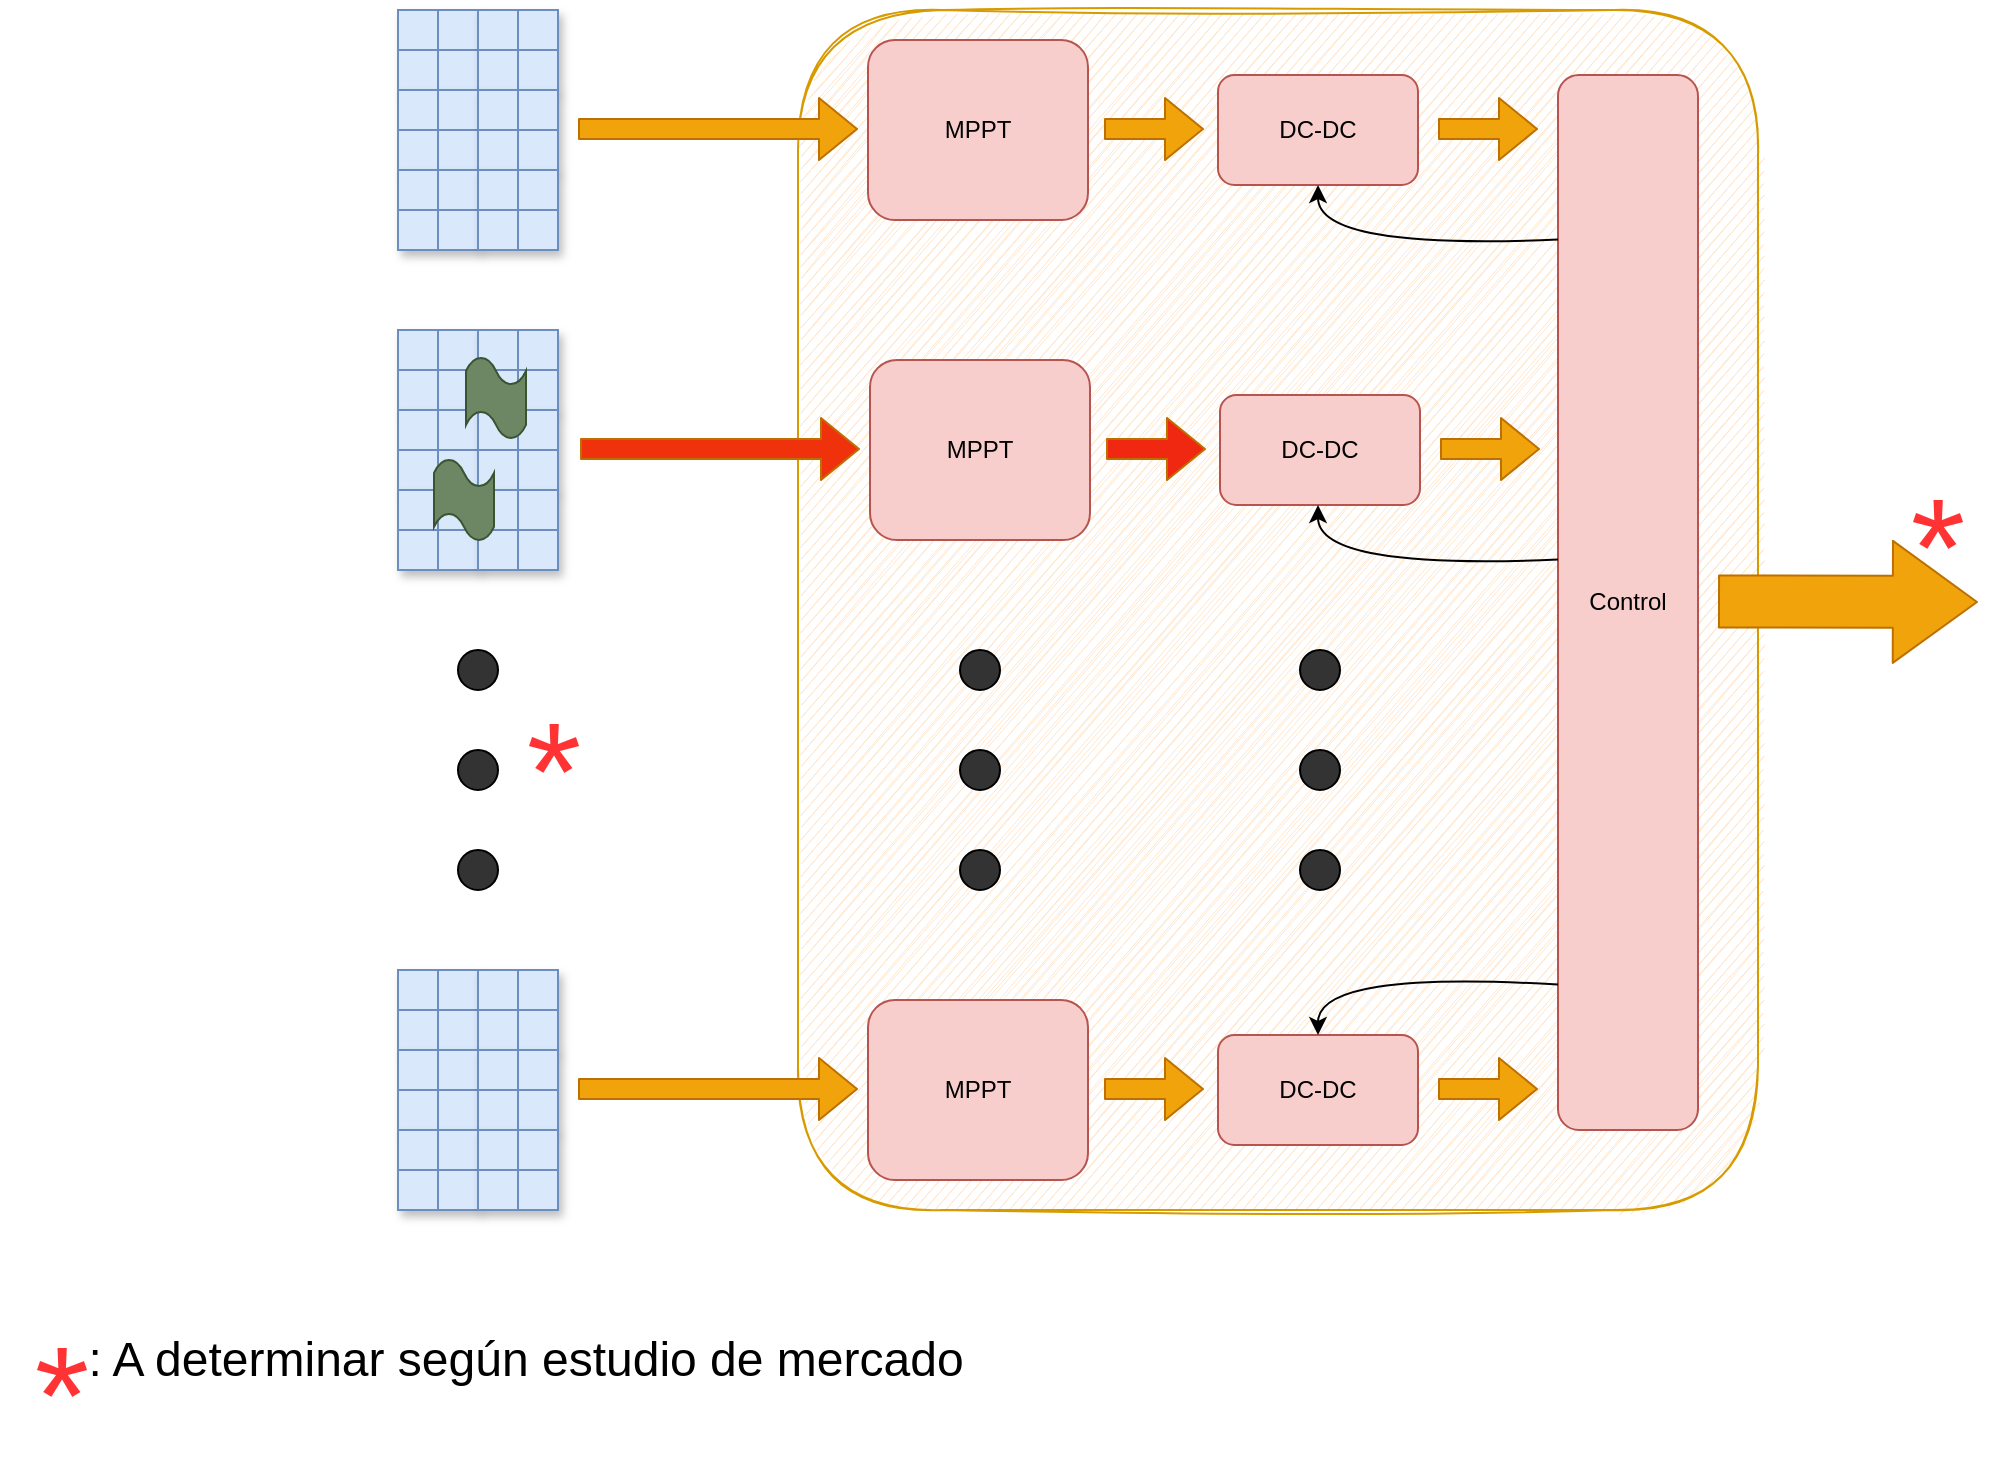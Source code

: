 <mxfile version="14.5.1" type="device"><diagram id="CAsB0v-gQAjQjI87RFYR" name="Page-1"><mxGraphModel dx="1936" dy="806" grid="1" gridSize="10" guides="1" tooltips="1" connect="1" arrows="1" fold="1" page="1" pageScale="1" pageWidth="850" pageHeight="1100" math="0" shadow="0"><root><mxCell id="0"/><mxCell id="1" parent="0"/><mxCell id="29HCzOR_-SaevYRpTcch-1" value="" style="shape=internalStorage;whiteSpace=wrap;html=1;backgroundOutline=1;fillColor=#dae8fc;strokeColor=#6c8ebf;shadow=1;" parent="1" vertex="1"><mxGeometry x="80" y="160" width="40" height="40" as="geometry"/></mxCell><mxCell id="29HCzOR_-SaevYRpTcch-2" value="" style="shape=internalStorage;whiteSpace=wrap;html=1;backgroundOutline=1;fillColor=#dae8fc;strokeColor=#6c8ebf;shadow=1;" parent="1" vertex="1"><mxGeometry x="120" y="160" width="40" height="40" as="geometry"/></mxCell><mxCell id="29HCzOR_-SaevYRpTcch-4" value="" style="shape=internalStorage;whiteSpace=wrap;html=1;backgroundOutline=1;fillColor=#dae8fc;strokeColor=#6c8ebf;shadow=1;" parent="1" vertex="1"><mxGeometry x="80" y="200" width="40" height="40" as="geometry"/></mxCell><mxCell id="29HCzOR_-SaevYRpTcch-5" value="" style="shape=internalStorage;whiteSpace=wrap;html=1;backgroundOutline=1;fillColor=#dae8fc;strokeColor=#6c8ebf;shadow=1;" parent="1" vertex="1"><mxGeometry x="120" y="200" width="40" height="40" as="geometry"/></mxCell><mxCell id="29HCzOR_-SaevYRpTcch-6" value="" style="shape=internalStorage;whiteSpace=wrap;html=1;backgroundOutline=1;fillColor=#dae8fc;strokeColor=#6c8ebf;shadow=1;" parent="1" vertex="1"><mxGeometry x="80" y="240" width="40" height="40" as="geometry"/></mxCell><mxCell id="29HCzOR_-SaevYRpTcch-7" value="" style="shape=internalStorage;whiteSpace=wrap;html=1;backgroundOutline=1;fillColor=#dae8fc;strokeColor=#6c8ebf;shadow=1;" parent="1" vertex="1"><mxGeometry x="120" y="240" width="40" height="40" as="geometry"/></mxCell><mxCell id="29HCzOR_-SaevYRpTcch-10" value="" style="shape=internalStorage;whiteSpace=wrap;html=1;backgroundOutline=1;fillColor=#dae8fc;strokeColor=#6c8ebf;shadow=1;" parent="1" vertex="1"><mxGeometry x="80" y="320" width="40" height="40" as="geometry"/></mxCell><mxCell id="29HCzOR_-SaevYRpTcch-11" value="" style="shape=internalStorage;whiteSpace=wrap;html=1;backgroundOutline=1;fillColor=#dae8fc;strokeColor=#6c8ebf;shadow=1;" parent="1" vertex="1"><mxGeometry x="120" y="320" width="40" height="40" as="geometry"/></mxCell><mxCell id="29HCzOR_-SaevYRpTcch-12" value="" style="shape=internalStorage;whiteSpace=wrap;html=1;backgroundOutline=1;fillColor=#dae8fc;strokeColor=#6c8ebf;shadow=1;" parent="1" vertex="1"><mxGeometry x="80" y="360" width="40" height="40" as="geometry"/></mxCell><mxCell id="29HCzOR_-SaevYRpTcch-13" value="" style="shape=internalStorage;whiteSpace=wrap;html=1;backgroundOutline=1;fillColor=#dae8fc;strokeColor=#6c8ebf;shadow=1;" parent="1" vertex="1"><mxGeometry x="120" y="360" width="40" height="40" as="geometry"/></mxCell><mxCell id="29HCzOR_-SaevYRpTcch-14" value="" style="shape=internalStorage;whiteSpace=wrap;html=1;backgroundOutline=1;fillColor=#dae8fc;strokeColor=#6c8ebf;shadow=1;" parent="1" vertex="1"><mxGeometry x="80" y="400" width="40" height="40" as="geometry"/></mxCell><mxCell id="29HCzOR_-SaevYRpTcch-15" value="" style="shape=internalStorage;whiteSpace=wrap;html=1;backgroundOutline=1;fillColor=#dae8fc;strokeColor=#6c8ebf;shadow=1;" parent="1" vertex="1"><mxGeometry x="120" y="400" width="40" height="40" as="geometry"/></mxCell><mxCell id="29HCzOR_-SaevYRpTcch-22" value="" style="shape=internalStorage;whiteSpace=wrap;html=1;backgroundOutline=1;fillColor=#dae8fc;strokeColor=#6c8ebf;shadow=1;" parent="1" vertex="1"><mxGeometry x="80" y="640" width="40" height="40" as="geometry"/></mxCell><mxCell id="29HCzOR_-SaevYRpTcch-23" value="" style="shape=internalStorage;whiteSpace=wrap;html=1;backgroundOutline=1;fillColor=#dae8fc;strokeColor=#6c8ebf;shadow=1;" parent="1" vertex="1"><mxGeometry x="120" y="640" width="40" height="40" as="geometry"/></mxCell><mxCell id="29HCzOR_-SaevYRpTcch-24" value="" style="shape=internalStorage;whiteSpace=wrap;html=1;backgroundOutline=1;fillColor=#dae8fc;strokeColor=#6c8ebf;shadow=1;" parent="1" vertex="1"><mxGeometry x="80" y="680" width="40" height="40" as="geometry"/></mxCell><mxCell id="29HCzOR_-SaevYRpTcch-25" value="" style="shape=internalStorage;whiteSpace=wrap;html=1;backgroundOutline=1;fillColor=#dae8fc;strokeColor=#6c8ebf;shadow=1;" parent="1" vertex="1"><mxGeometry x="120" y="680" width="40" height="40" as="geometry"/></mxCell><mxCell id="29HCzOR_-SaevYRpTcch-26" value="" style="shape=internalStorage;whiteSpace=wrap;html=1;backgroundOutline=1;fillColor=#dae8fc;strokeColor=#6c8ebf;shadow=1;" parent="1" vertex="1"><mxGeometry x="80" y="720" width="40" height="40" as="geometry"/></mxCell><mxCell id="29HCzOR_-SaevYRpTcch-27" value="" style="shape=internalStorage;whiteSpace=wrap;html=1;backgroundOutline=1;fillColor=#dae8fc;strokeColor=#6c8ebf;shadow=1;" parent="1" vertex="1"><mxGeometry x="120" y="720" width="40" height="40" as="geometry"/></mxCell><mxCell id="29HCzOR_-SaevYRpTcch-28" value="" style="ellipse;whiteSpace=wrap;html=1;aspect=fixed;fillColor=#333333;shadow=0;" parent="1" vertex="1"><mxGeometry x="110" y="480" width="20" height="20" as="geometry"/></mxCell><mxCell id="29HCzOR_-SaevYRpTcch-29" value="" style="ellipse;whiteSpace=wrap;html=1;aspect=fixed;fillColor=#333333;shadow=0;" parent="1" vertex="1"><mxGeometry x="110" y="530" width="20" height="20" as="geometry"/></mxCell><mxCell id="29HCzOR_-SaevYRpTcch-30" value="" style="ellipse;whiteSpace=wrap;html=1;aspect=fixed;fillColor=#333333;shadow=0;" parent="1" vertex="1"><mxGeometry x="110" y="580" width="20" height="20" as="geometry"/></mxCell><mxCell id="29HCzOR_-SaevYRpTcch-31" value="" style="rounded=1;whiteSpace=wrap;html=1;fillColor=#ffe6cc;strokeColor=#d79b00;gradientDirection=west;shadow=0;glass=0;sketch=1;" parent="1" vertex="1"><mxGeometry x="280" y="160" width="480" height="600" as="geometry"/></mxCell><mxCell id="29HCzOR_-SaevYRpTcch-32" value="MPPT" style="rounded=1;whiteSpace=wrap;html=1;shadow=0;glass=0;sketch=0;fillColor=#f8cecc;strokeColor=#b85450;" parent="1" vertex="1"><mxGeometry x="315" y="175" width="110" height="90" as="geometry"/></mxCell><mxCell id="29HCzOR_-SaevYRpTcch-33" value="DC-DC" style="rounded=1;whiteSpace=wrap;html=1;shadow=0;glass=0;sketch=0;fillColor=#f8cecc;strokeColor=#b85450;" parent="1" vertex="1"><mxGeometry x="490" y="192.5" width="100" height="55" as="geometry"/></mxCell><mxCell id="29HCzOR_-SaevYRpTcch-35" value="" style="shape=flexArrow;endArrow=classic;html=1;fillColor=#f0a30a;strokeColor=#BD7000;" parent="1" edge="1"><mxGeometry width="50" height="50" relative="1" as="geometry"><mxPoint x="170" y="219.5" as="sourcePoint"/><mxPoint x="310" y="219.5" as="targetPoint"/></mxGeometry></mxCell><mxCell id="29HCzOR_-SaevYRpTcch-36" value="" style="shape=flexArrow;endArrow=classic;html=1;fillColor=#f0a30a;strokeColor=#BD7000;" parent="1" edge="1"><mxGeometry width="50" height="50" relative="1" as="geometry"><mxPoint x="433" y="219.5" as="sourcePoint"/><mxPoint x="483" y="219.5" as="targetPoint"/></mxGeometry></mxCell><mxCell id="29HCzOR_-SaevYRpTcch-37" value="" style="shape=mxgraph.bpmn.ad_hoc;fillColor=#6d8764;html=1;outlineConnect=0;shadow=0;glass=0;sketch=0;strokeColor=#3A5431;fontColor=#ffffff;" parent="1" vertex="1"><mxGeometry x="114" y="334" width="30" height="40" as="geometry"/></mxCell><mxCell id="29HCzOR_-SaevYRpTcch-39" value="Control" style="rounded=1;whiteSpace=wrap;html=1;shadow=0;glass=0;sketch=0;fillColor=#f8cecc;strokeColor=#b85450;" parent="1" vertex="1"><mxGeometry x="660" y="192.5" width="70" height="527.5" as="geometry"/></mxCell><mxCell id="29HCzOR_-SaevYRpTcch-40" value="" style="shape=flexArrow;endArrow=classic;html=1;fillColor=#f0a30a;strokeColor=#BD7000;" parent="1" edge="1"><mxGeometry width="50" height="50" relative="1" as="geometry"><mxPoint x="600" y="219.5" as="sourcePoint"/><mxPoint x="650" y="219.5" as="targetPoint"/></mxGeometry></mxCell><mxCell id="29HCzOR_-SaevYRpTcch-41" value="MPPT" style="rounded=1;whiteSpace=wrap;html=1;shadow=0;glass=0;sketch=0;fillColor=#f8cecc;strokeColor=#b85450;" parent="1" vertex="1"><mxGeometry x="316" y="335" width="110" height="90" as="geometry"/></mxCell><mxCell id="29HCzOR_-SaevYRpTcch-42" value="DC-DC" style="rounded=1;whiteSpace=wrap;html=1;shadow=0;glass=0;sketch=0;fillColor=#f8cecc;strokeColor=#b85450;" parent="1" vertex="1"><mxGeometry x="491" y="352.5" width="100" height="55" as="geometry"/></mxCell><mxCell id="29HCzOR_-SaevYRpTcch-43" value="" style="shape=flexArrow;endArrow=classic;html=1;strokeColor=#BD7000;fillColor=#F0320C;" parent="1" edge="1"><mxGeometry width="50" height="50" relative="1" as="geometry"><mxPoint x="171" y="379.5" as="sourcePoint"/><mxPoint x="311" y="379.5" as="targetPoint"/></mxGeometry></mxCell><mxCell id="29HCzOR_-SaevYRpTcch-44" value="" style="shape=flexArrow;endArrow=classic;html=1;strokeColor=#BD7000;fillColor=#F02711;" parent="1" edge="1"><mxGeometry width="50" height="50" relative="1" as="geometry"><mxPoint x="434" y="379.5" as="sourcePoint"/><mxPoint x="484" y="379.5" as="targetPoint"/></mxGeometry></mxCell><mxCell id="29HCzOR_-SaevYRpTcch-45" value="" style="shape=flexArrow;endArrow=classic;html=1;fillColor=#f0a30a;strokeColor=#BD7000;" parent="1" edge="1"><mxGeometry width="50" height="50" relative="1" as="geometry"><mxPoint x="601" y="379.5" as="sourcePoint"/><mxPoint x="651" y="379.5" as="targetPoint"/></mxGeometry></mxCell><mxCell id="29HCzOR_-SaevYRpTcch-47" value="MPPT" style="rounded=1;whiteSpace=wrap;html=1;shadow=0;glass=0;sketch=0;fillColor=#f8cecc;strokeColor=#b85450;" parent="1" vertex="1"><mxGeometry x="315" y="655" width="110" height="90" as="geometry"/></mxCell><mxCell id="29HCzOR_-SaevYRpTcch-48" value="DC-DC" style="rounded=1;whiteSpace=wrap;html=1;shadow=0;glass=0;sketch=0;fillColor=#f8cecc;strokeColor=#b85450;" parent="1" vertex="1"><mxGeometry x="490" y="672.5" width="100" height="55" as="geometry"/></mxCell><mxCell id="29HCzOR_-SaevYRpTcch-49" value="" style="shape=flexArrow;endArrow=classic;html=1;fillColor=#f0a30a;strokeColor=#BD7000;" parent="1" edge="1"><mxGeometry width="50" height="50" relative="1" as="geometry"><mxPoint x="170" y="699.5" as="sourcePoint"/><mxPoint x="310" y="699.5" as="targetPoint"/></mxGeometry></mxCell><mxCell id="29HCzOR_-SaevYRpTcch-50" value="" style="shape=flexArrow;endArrow=classic;html=1;fillColor=#f0a30a;strokeColor=#BD7000;" parent="1" edge="1"><mxGeometry width="50" height="50" relative="1" as="geometry"><mxPoint x="433" y="699.5" as="sourcePoint"/><mxPoint x="483" y="699.5" as="targetPoint"/></mxGeometry></mxCell><mxCell id="29HCzOR_-SaevYRpTcch-51" value="" style="shape=flexArrow;endArrow=classic;html=1;fillColor=#f0a30a;strokeColor=#BD7000;" parent="1" edge="1"><mxGeometry width="50" height="50" relative="1" as="geometry"><mxPoint x="600" y="699.5" as="sourcePoint"/><mxPoint x="650" y="699.5" as="targetPoint"/></mxGeometry></mxCell><mxCell id="29HCzOR_-SaevYRpTcch-52" value="" style="ellipse;whiteSpace=wrap;html=1;aspect=fixed;fillColor=#333333;shadow=0;" parent="1" vertex="1"><mxGeometry x="361" y="480" width="20" height="20" as="geometry"/></mxCell><mxCell id="29HCzOR_-SaevYRpTcch-53" value="" style="ellipse;whiteSpace=wrap;html=1;aspect=fixed;fillColor=#333333;shadow=0;" parent="1" vertex="1"><mxGeometry x="361" y="530" width="20" height="20" as="geometry"/></mxCell><mxCell id="29HCzOR_-SaevYRpTcch-54" value="" style="ellipse;whiteSpace=wrap;html=1;aspect=fixed;fillColor=#333333;shadow=0;" parent="1" vertex="1"><mxGeometry x="361" y="580" width="20" height="20" as="geometry"/></mxCell><mxCell id="29HCzOR_-SaevYRpTcch-55" value="" style="ellipse;whiteSpace=wrap;html=1;aspect=fixed;fillColor=#333333;shadow=0;" parent="1" vertex="1"><mxGeometry x="531" y="480" width="20" height="20" as="geometry"/></mxCell><mxCell id="29HCzOR_-SaevYRpTcch-56" value="" style="ellipse;whiteSpace=wrap;html=1;aspect=fixed;fillColor=#333333;shadow=0;" parent="1" vertex="1"><mxGeometry x="531" y="530" width="20" height="20" as="geometry"/></mxCell><mxCell id="29HCzOR_-SaevYRpTcch-57" value="" style="ellipse;whiteSpace=wrap;html=1;aspect=fixed;fillColor=#333333;shadow=0;" parent="1" vertex="1"><mxGeometry x="531" y="580" width="20" height="20" as="geometry"/></mxCell><mxCell id="29HCzOR_-SaevYRpTcch-58" value="" style="shape=mxgraph.bpmn.ad_hoc;fillColor=#6d8764;html=1;outlineConnect=0;shadow=0;glass=0;sketch=0;strokeColor=#3A5431;fontColor=#ffffff;" parent="1" vertex="1"><mxGeometry x="98" y="385" width="30" height="40" as="geometry"/></mxCell><mxCell id="29HCzOR_-SaevYRpTcch-67" value="" style="shape=flexArrow;endArrow=classic;html=1;fillColor=#f0a30a;strokeColor=#BD7000;strokeWidth=1;endWidth=34;endSize=13.69;width=26;" parent="1" edge="1"><mxGeometry width="50" height="50" relative="1" as="geometry"><mxPoint x="740" y="455.75" as="sourcePoint"/><mxPoint x="870" y="456" as="targetPoint"/></mxGeometry></mxCell><mxCell id="29HCzOR_-SaevYRpTcch-68" value="" style="curved=1;endArrow=classic;html=1;strokeColor=#000000;strokeWidth=1;fillColor=#E4FF7A;exitX=0;exitY=0.156;exitDx=0;exitDy=0;exitPerimeter=0;entryX=0.5;entryY=1;entryDx=0;entryDy=0;" parent="1" source="29HCzOR_-SaevYRpTcch-39" target="29HCzOR_-SaevYRpTcch-33" edge="1"><mxGeometry width="50" height="50" relative="1" as="geometry"><mxPoint x="560" y="310" as="sourcePoint"/><mxPoint x="610" y="260" as="targetPoint"/><Array as="points"><mxPoint x="540" y="280"/></Array></mxGeometry></mxCell><mxCell id="29HCzOR_-SaevYRpTcch-69" value="" style="curved=1;endArrow=classic;html=1;strokeColor=#000000;strokeWidth=1;fillColor=#E4FF7A;exitX=0;exitY=0.156;exitDx=0;exitDy=0;exitPerimeter=0;entryX=0.5;entryY=1;entryDx=0;entryDy=0;" parent="1" edge="1"><mxGeometry width="50" height="50" relative="1" as="geometry"><mxPoint x="660" y="434.79" as="sourcePoint"/><mxPoint x="540" y="407.5" as="targetPoint"/><Array as="points"><mxPoint x="540" y="440"/></Array></mxGeometry></mxCell><mxCell id="29HCzOR_-SaevYRpTcch-70" value="" style="curved=1;endArrow=classic;html=1;strokeColor=#000000;strokeWidth=1;fillColor=#E4FF7A;exitX=0;exitY=0.156;exitDx=0;exitDy=0;exitPerimeter=0;entryX=0.5;entryY=0;entryDx=0;entryDy=0;" parent="1" target="29HCzOR_-SaevYRpTcch-48" edge="1"><mxGeometry width="50" height="50" relative="1" as="geometry"><mxPoint x="660" y="647.29" as="sourcePoint"/><mxPoint x="540" y="620" as="targetPoint"/><Array as="points"><mxPoint x="540" y="640"/></Array></mxGeometry></mxCell><mxCell id="29HCzOR_-SaevYRpTcch-72" value="&lt;font style=&quot;font-size: 70px&quot; color=&quot;#ff3333&quot;&gt;*&lt;/font&gt;" style="text;html=1;strokeColor=none;fillColor=none;align=center;verticalAlign=middle;whiteSpace=wrap;rounded=0;shadow=0;glass=0;sketch=0;" parent="1" vertex="1"><mxGeometry x="820" y="407.5" width="60" height="40" as="geometry"/></mxCell><mxCell id="29HCzOR_-SaevYRpTcch-73" value="&lt;font style=&quot;font-size: 70px&quot; color=&quot;#ff3333&quot;&gt;*&lt;/font&gt;" style="text;html=1;strokeColor=none;fillColor=none;align=center;verticalAlign=middle;whiteSpace=wrap;rounded=0;shadow=0;glass=0;sketch=0;" parent="1" vertex="1"><mxGeometry x="128" y="520" width="60" height="40" as="geometry"/></mxCell><mxCell id="29HCzOR_-SaevYRpTcch-74" value="&lt;font style=&quot;font-size: 70px&quot; color=&quot;#ff3333&quot;&gt;*&lt;/font&gt;" style="text;html=1;strokeColor=none;fillColor=none;align=center;verticalAlign=middle;whiteSpace=wrap;rounded=0;shadow=0;glass=0;sketch=0;" parent="1" vertex="1"><mxGeometry x="-118.5" y="832" width="60" height="40" as="geometry"/></mxCell><mxCell id="29HCzOR_-SaevYRpTcch-75" value="&lt;font style=&quot;font-size: 24px&quot;&gt;: A determinar según estudio de mercado&lt;/font&gt;" style="text;html=1;strokeColor=none;fillColor=none;align=center;verticalAlign=middle;whiteSpace=wrap;rounded=0;shadow=0;glass=0;sketch=0;" parent="1" vertex="1"><mxGeometry x="-111.5" y="810" width="510" height="50" as="geometry"/></mxCell></root></mxGraphModel></diagram></mxfile>